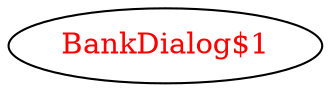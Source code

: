 digraph dependencyGraph {
 concentrate=true;
 ranksep="2.0";
 rankdir="LR"; 
 splines="ortho";
"BankDialog$1" [fontcolor="red"];
}